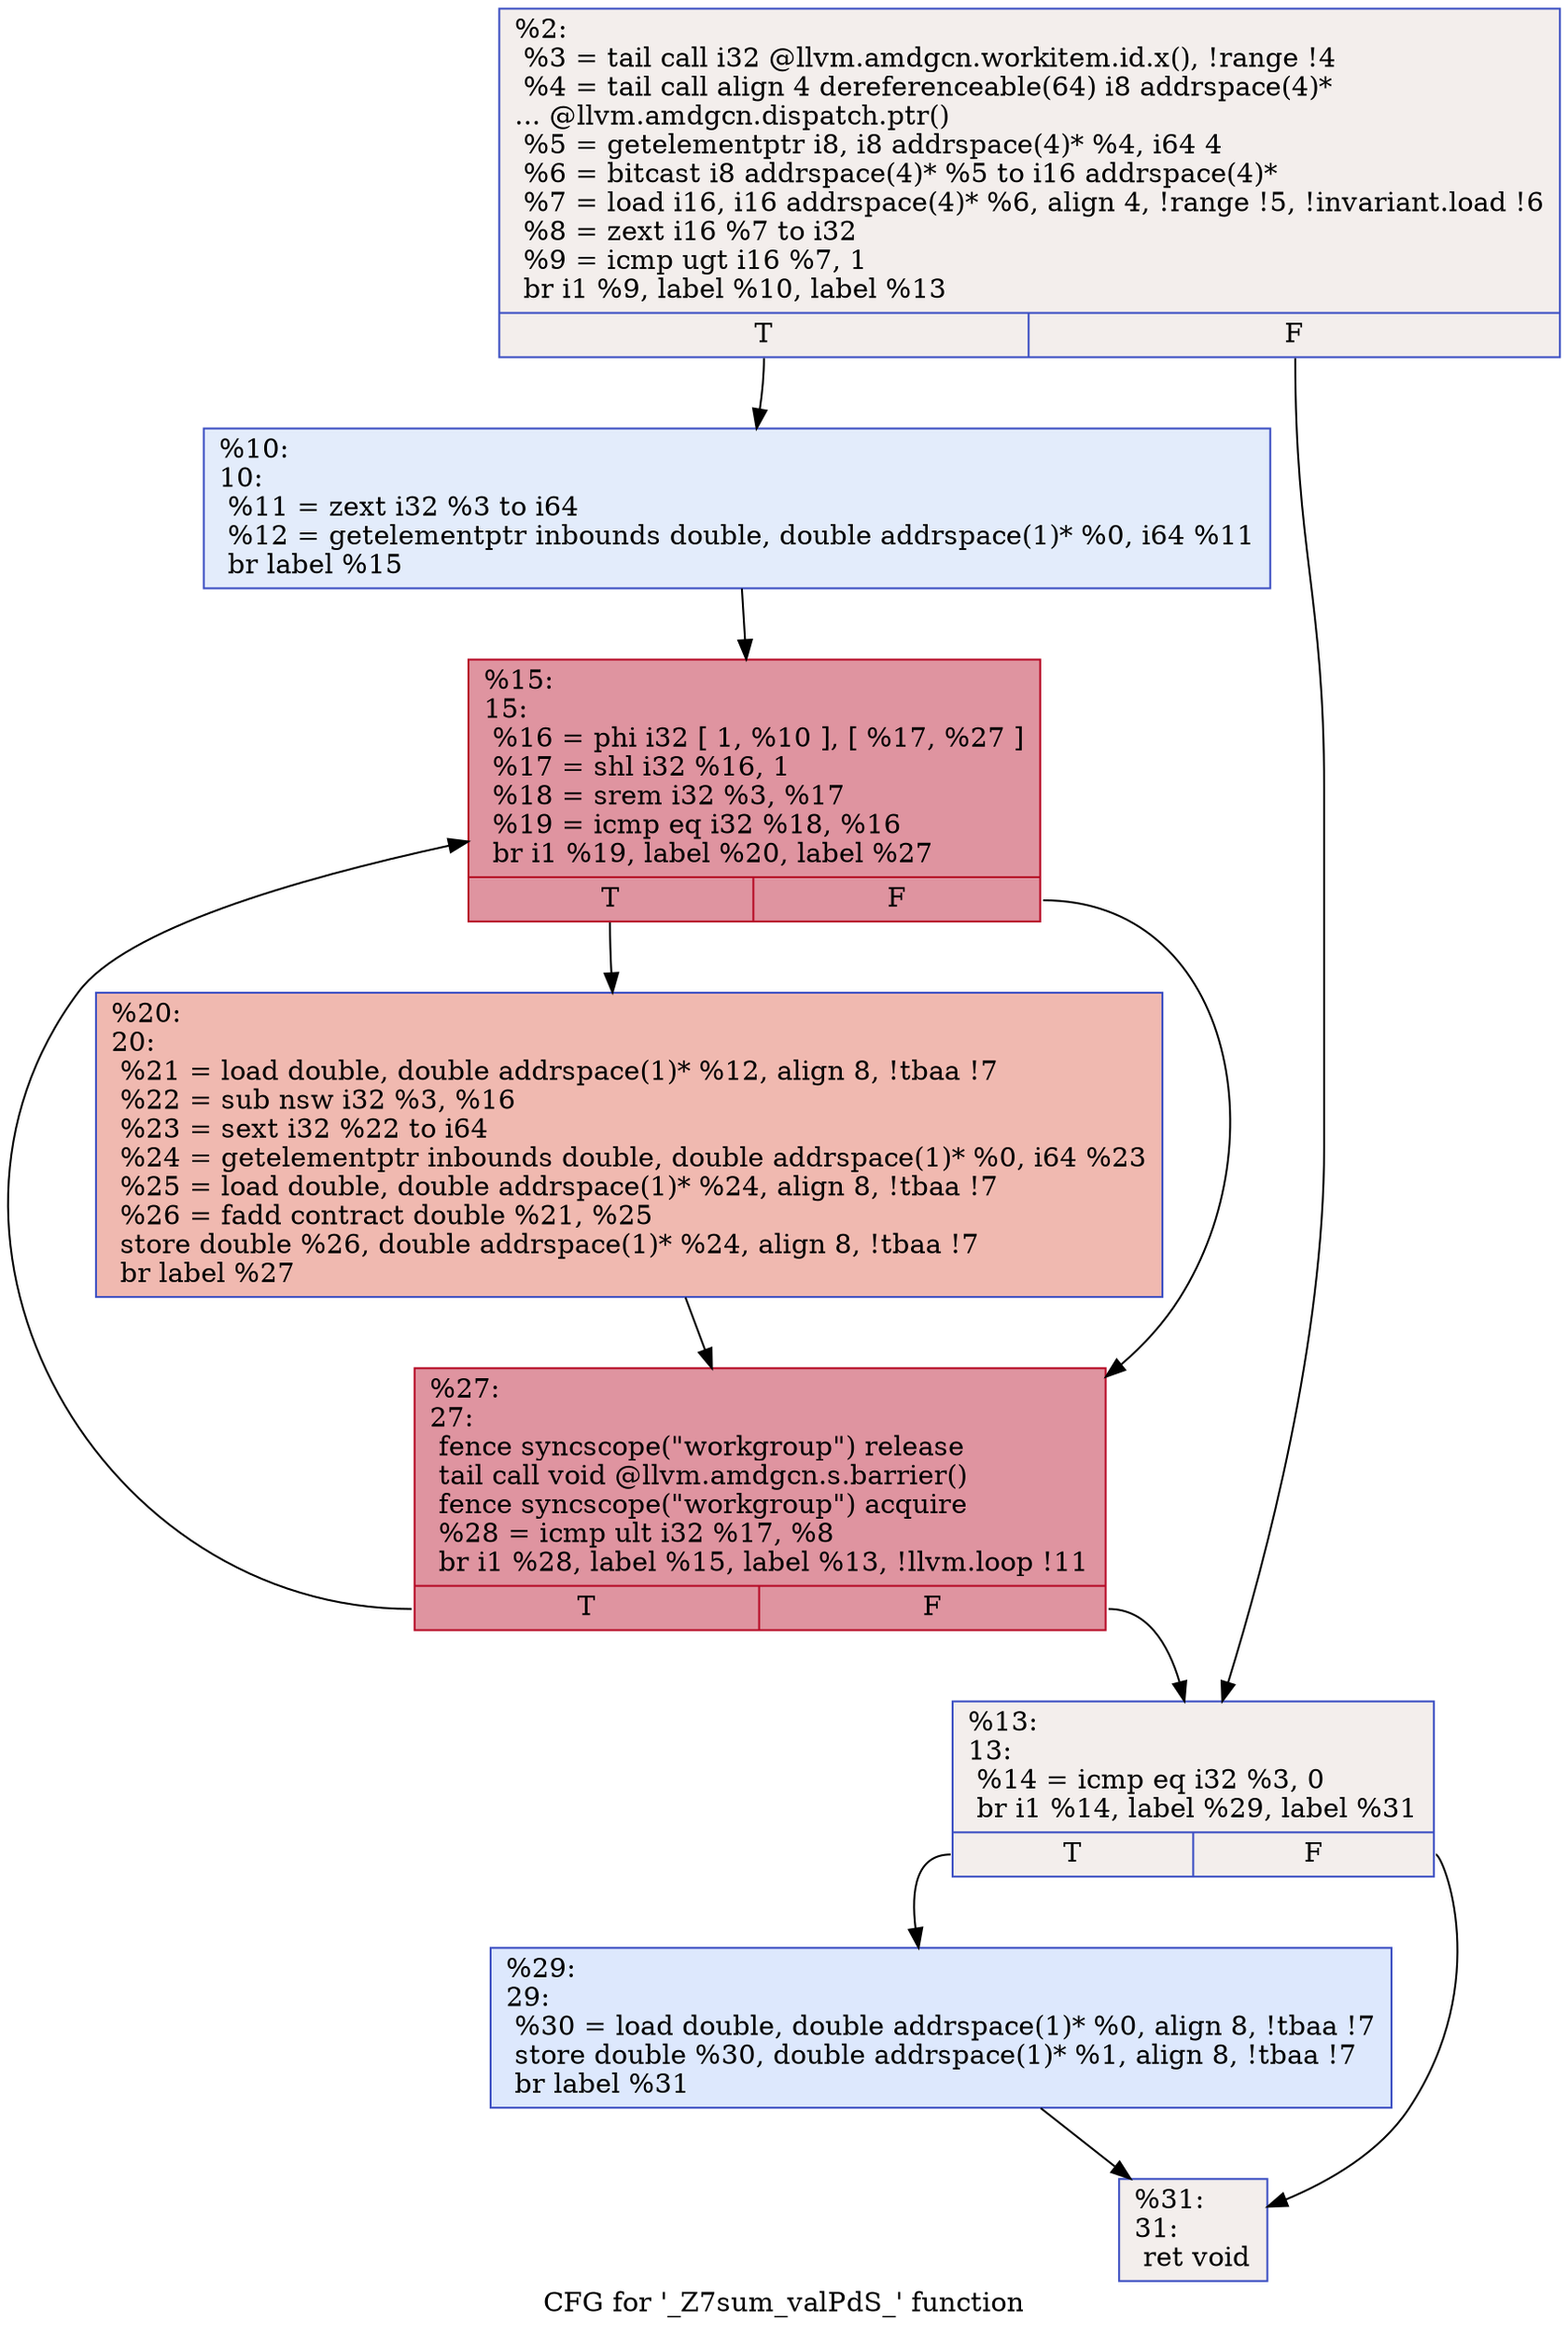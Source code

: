 digraph "CFG for '_Z7sum_valPdS_' function" {
	label="CFG for '_Z7sum_valPdS_' function";

	Node0x4ce4320 [shape=record,color="#3d50c3ff", style=filled, fillcolor="#e3d9d370",label="{%2:\l  %3 = tail call i32 @llvm.amdgcn.workitem.id.x(), !range !4\l  %4 = tail call align 4 dereferenceable(64) i8 addrspace(4)*\l... @llvm.amdgcn.dispatch.ptr()\l  %5 = getelementptr i8, i8 addrspace(4)* %4, i64 4\l  %6 = bitcast i8 addrspace(4)* %5 to i16 addrspace(4)*\l  %7 = load i16, i16 addrspace(4)* %6, align 4, !range !5, !invariant.load !6\l  %8 = zext i16 %7 to i32\l  %9 = icmp ugt i16 %7, 1\l  br i1 %9, label %10, label %13\l|{<s0>T|<s1>F}}"];
	Node0x4ce4320:s0 -> Node0x4ce5320;
	Node0x4ce4320:s1 -> Node0x4ce5fc0;
	Node0x4ce5320 [shape=record,color="#3d50c3ff", style=filled, fillcolor="#bfd3f670",label="{%10:\l10:                                               \l  %11 = zext i32 %3 to i64\l  %12 = getelementptr inbounds double, double addrspace(1)* %0, i64 %11\l  br label %15\l}"];
	Node0x4ce5320 -> Node0x4ce6210;
	Node0x4ce5fc0 [shape=record,color="#3d50c3ff", style=filled, fillcolor="#e3d9d370",label="{%13:\l13:                                               \l  %14 = icmp eq i32 %3, 0\l  br i1 %14, label %29, label %31\l|{<s0>T|<s1>F}}"];
	Node0x4ce5fc0:s0 -> Node0x4ce6390;
	Node0x4ce5fc0:s1 -> Node0x4ce63e0;
	Node0x4ce6210 [shape=record,color="#b70d28ff", style=filled, fillcolor="#b70d2870",label="{%15:\l15:                                               \l  %16 = phi i32 [ 1, %10 ], [ %17, %27 ]\l  %17 = shl i32 %16, 1\l  %18 = srem i32 %3, %17\l  %19 = icmp eq i32 %18, %16\l  br i1 %19, label %20, label %27\l|{<s0>T|<s1>F}}"];
	Node0x4ce6210:s0 -> Node0x4ce68f0;
	Node0x4ce6210:s1 -> Node0x4ce6580;
	Node0x4ce68f0 [shape=record,color="#3d50c3ff", style=filled, fillcolor="#de614d70",label="{%20:\l20:                                               \l  %21 = load double, double addrspace(1)* %12, align 8, !tbaa !7\l  %22 = sub nsw i32 %3, %16\l  %23 = sext i32 %22 to i64\l  %24 = getelementptr inbounds double, double addrspace(1)* %0, i64 %23\l  %25 = load double, double addrspace(1)* %24, align 8, !tbaa !7\l  %26 = fadd contract double %21, %25\l  store double %26, double addrspace(1)* %24, align 8, !tbaa !7\l  br label %27\l}"];
	Node0x4ce68f0 -> Node0x4ce6580;
	Node0x4ce6580 [shape=record,color="#b70d28ff", style=filled, fillcolor="#b70d2870",label="{%27:\l27:                                               \l  fence syncscope(\"workgroup\") release\l  tail call void @llvm.amdgcn.s.barrier()\l  fence syncscope(\"workgroup\") acquire\l  %28 = icmp ult i32 %17, %8\l  br i1 %28, label %15, label %13, !llvm.loop !11\l|{<s0>T|<s1>F}}"];
	Node0x4ce6580:s0 -> Node0x4ce6210;
	Node0x4ce6580:s1 -> Node0x4ce5fc0;
	Node0x4ce6390 [shape=record,color="#3d50c3ff", style=filled, fillcolor="#b2ccfb70",label="{%29:\l29:                                               \l  %30 = load double, double addrspace(1)* %0, align 8, !tbaa !7\l  store double %30, double addrspace(1)* %1, align 8, !tbaa !7\l  br label %31\l}"];
	Node0x4ce6390 -> Node0x4ce63e0;
	Node0x4ce63e0 [shape=record,color="#3d50c3ff", style=filled, fillcolor="#e3d9d370",label="{%31:\l31:                                               \l  ret void\l}"];
}
